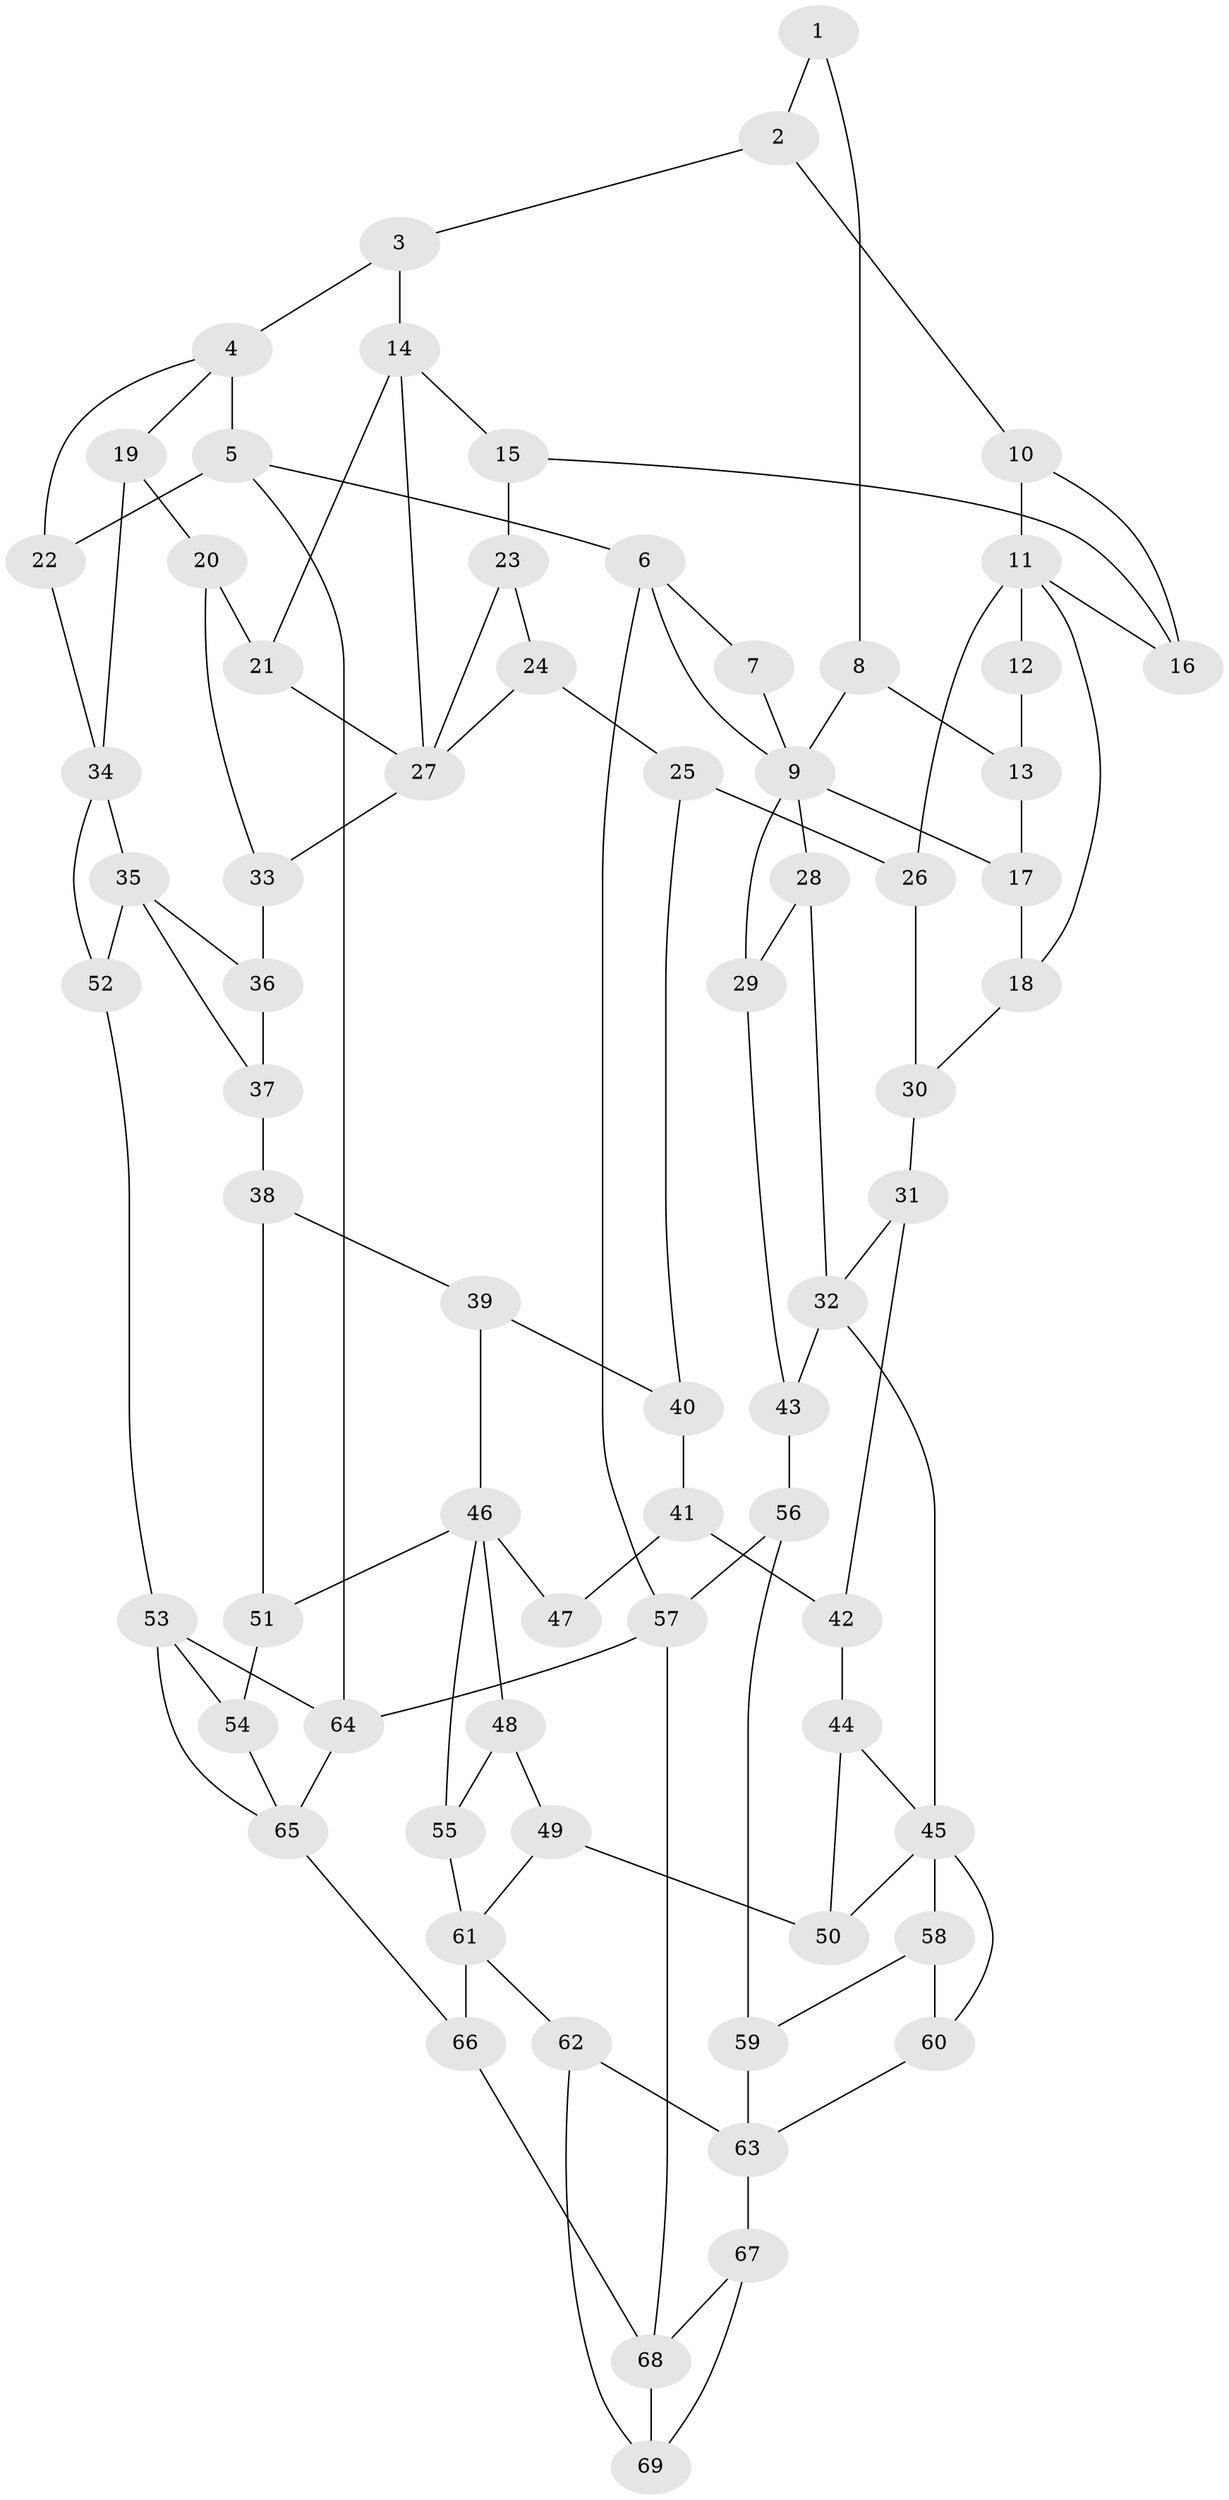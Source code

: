 // original degree distribution, {3: 0.017543859649122806, 4: 0.24561403508771928, 5: 0.5087719298245614, 6: 0.22807017543859648}
// Generated by graph-tools (version 1.1) at 2025/54/03/04/25 22:54:34]
// undirected, 69 vertices, 114 edges
graph export_dot {
  node [color=gray90,style=filled];
  1;
  2;
  3;
  4;
  5;
  6;
  7;
  8;
  9;
  10;
  11;
  12;
  13;
  14;
  15;
  16;
  17;
  18;
  19;
  20;
  21;
  22;
  23;
  24;
  25;
  26;
  27;
  28;
  29;
  30;
  31;
  32;
  33;
  34;
  35;
  36;
  37;
  38;
  39;
  40;
  41;
  42;
  43;
  44;
  45;
  46;
  47;
  48;
  49;
  50;
  51;
  52;
  53;
  54;
  55;
  56;
  57;
  58;
  59;
  60;
  61;
  62;
  63;
  64;
  65;
  66;
  67;
  68;
  69;
  1 -- 2 [weight=1.0];
  1 -- 8 [weight=1.0];
  2 -- 3 [weight=1.0];
  2 -- 10 [weight=1.0];
  3 -- 4 [weight=2.0];
  3 -- 14 [weight=2.0];
  4 -- 5 [weight=1.0];
  4 -- 19 [weight=1.0];
  4 -- 22 [weight=1.0];
  5 -- 6 [weight=1.0];
  5 -- 22 [weight=1.0];
  5 -- 64 [weight=1.0];
  6 -- 7 [weight=1.0];
  6 -- 9 [weight=1.0];
  6 -- 57 [weight=1.0];
  7 -- 9 [weight=1.0];
  8 -- 9 [weight=1.0];
  8 -- 13 [weight=1.0];
  9 -- 17 [weight=1.0];
  9 -- 28 [weight=1.0];
  9 -- 29 [weight=1.0];
  10 -- 11 [weight=1.0];
  10 -- 16 [weight=1.0];
  11 -- 12 [weight=2.0];
  11 -- 16 [weight=1.0];
  11 -- 18 [weight=1.0];
  11 -- 26 [weight=1.0];
  12 -- 13 [weight=1.0];
  13 -- 17 [weight=1.0];
  14 -- 15 [weight=1.0];
  14 -- 21 [weight=1.0];
  14 -- 27 [weight=2.0];
  15 -- 16 [weight=1.0];
  15 -- 23 [weight=1.0];
  17 -- 18 [weight=1.0];
  18 -- 30 [weight=1.0];
  19 -- 20 [weight=1.0];
  19 -- 34 [weight=1.0];
  20 -- 21 [weight=1.0];
  20 -- 33 [weight=1.0];
  21 -- 27 [weight=1.0];
  22 -- 34 [weight=1.0];
  23 -- 24 [weight=1.0];
  23 -- 27 [weight=1.0];
  24 -- 25 [weight=1.0];
  24 -- 27 [weight=1.0];
  25 -- 26 [weight=1.0];
  25 -- 40 [weight=1.0];
  26 -- 30 [weight=1.0];
  27 -- 33 [weight=1.0];
  28 -- 29 [weight=1.0];
  28 -- 32 [weight=1.0];
  29 -- 43 [weight=1.0];
  30 -- 31 [weight=1.0];
  31 -- 32 [weight=1.0];
  31 -- 42 [weight=1.0];
  32 -- 43 [weight=1.0];
  32 -- 45 [weight=2.0];
  33 -- 36 [weight=1.0];
  34 -- 35 [weight=2.0];
  34 -- 52 [weight=1.0];
  35 -- 36 [weight=1.0];
  35 -- 37 [weight=1.0];
  35 -- 52 [weight=2.0];
  36 -- 37 [weight=1.0];
  37 -- 38 [weight=1.0];
  38 -- 39 [weight=1.0];
  38 -- 51 [weight=1.0];
  39 -- 40 [weight=1.0];
  39 -- 46 [weight=1.0];
  40 -- 41 [weight=1.0];
  41 -- 42 [weight=1.0];
  41 -- 47 [weight=1.0];
  42 -- 44 [weight=1.0];
  43 -- 56 [weight=1.0];
  44 -- 45 [weight=1.0];
  44 -- 50 [weight=1.0];
  45 -- 50 [weight=1.0];
  45 -- 58 [weight=1.0];
  45 -- 60 [weight=1.0];
  46 -- 47 [weight=2.0];
  46 -- 48 [weight=1.0];
  46 -- 51 [weight=1.0];
  46 -- 55 [weight=1.0];
  48 -- 49 [weight=1.0];
  48 -- 55 [weight=1.0];
  49 -- 50 [weight=1.0];
  49 -- 61 [weight=1.0];
  51 -- 54 [weight=1.0];
  52 -- 53 [weight=2.0];
  53 -- 54 [weight=1.0];
  53 -- 64 [weight=1.0];
  53 -- 65 [weight=2.0];
  54 -- 65 [weight=1.0];
  55 -- 61 [weight=1.0];
  56 -- 57 [weight=1.0];
  56 -- 59 [weight=1.0];
  57 -- 64 [weight=1.0];
  57 -- 68 [weight=1.0];
  58 -- 59 [weight=1.0];
  58 -- 60 [weight=1.0];
  59 -- 63 [weight=1.0];
  60 -- 63 [weight=1.0];
  61 -- 62 [weight=1.0];
  61 -- 66 [weight=2.0];
  62 -- 63 [weight=1.0];
  62 -- 69 [weight=1.0];
  63 -- 67 [weight=1.0];
  64 -- 65 [weight=1.0];
  65 -- 66 [weight=2.0];
  66 -- 68 [weight=2.0];
  67 -- 68 [weight=1.0];
  67 -- 69 [weight=1.0];
  68 -- 69 [weight=1.0];
}
